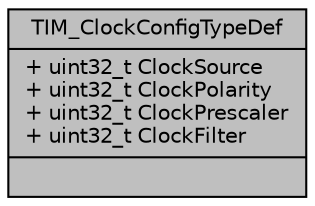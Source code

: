 digraph "TIM_ClockConfigTypeDef"
{
 // LATEX_PDF_SIZE
  edge [fontname="Helvetica",fontsize="10",labelfontname="Helvetica",labelfontsize="10"];
  node [fontname="Helvetica",fontsize="10",shape=record];
  Node1 [label="{TIM_ClockConfigTypeDef\n|+ uint32_t ClockSource\l+ uint32_t ClockPolarity\l+ uint32_t ClockPrescaler\l+ uint32_t ClockFilter\l|}",height=0.2,width=0.4,color="black", fillcolor="grey75", style="filled", fontcolor="black",tooltip="Clock Configuration Handle Structure definition."];
}
